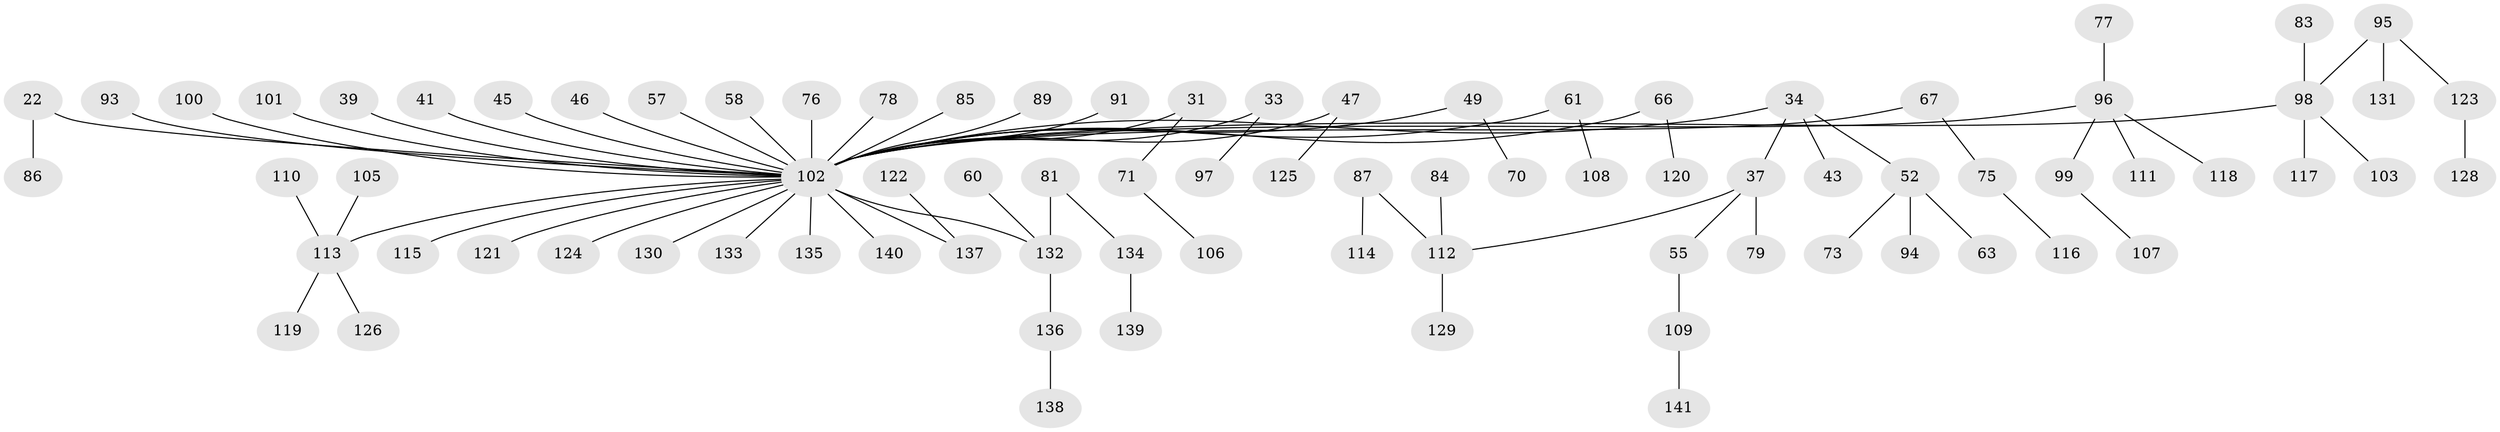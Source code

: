 // original degree distribution, {4: 0.09219858156028368, 5: 0.05673758865248227, 6: 0.0070921985815602835, 3: 0.09929078014184398, 1: 0.49645390070921985, 2: 0.24822695035460993}
// Generated by graph-tools (version 1.1) at 2025/56/03/04/25 21:56:50]
// undirected, 84 vertices, 83 edges
graph export_dot {
graph [start="1"]
  node [color=gray90,style=filled];
  22;
  31;
  33;
  34;
  37;
  39;
  41;
  43;
  45;
  46;
  47;
  49;
  52 [super="+44"];
  55;
  57;
  58;
  60;
  61;
  63;
  66;
  67;
  70;
  71;
  73;
  75;
  76;
  77;
  78;
  79;
  81 [super="+69"];
  83;
  84;
  85;
  86;
  87;
  89;
  91;
  93;
  94;
  95;
  96 [super="+65+68"];
  97;
  98 [super="+50+74"];
  99;
  100;
  101;
  102 [super="+8+6+90"];
  103;
  105;
  106;
  107;
  108;
  109;
  110;
  111;
  112 [super="+51+64"];
  113 [super="+88+92"];
  114;
  115;
  116;
  117;
  118;
  119;
  120;
  121;
  122;
  123;
  124;
  125;
  126;
  128;
  129;
  130;
  131;
  132 [super="+40+56+53+59"];
  133;
  134;
  135;
  136 [super="+104+127"];
  137 [super="+13+54"];
  138;
  139;
  140;
  141;
  22 -- 86;
  22 -- 102;
  31 -- 71;
  31 -- 102;
  33 -- 97;
  33 -- 102;
  34 -- 37;
  34 -- 43;
  34 -- 52;
  34 -- 102;
  37 -- 55;
  37 -- 79;
  37 -- 112;
  39 -- 102;
  41 -- 102;
  45 -- 102;
  46 -- 102;
  47 -- 125;
  47 -- 102;
  49 -- 70;
  49 -- 102;
  52 -- 73;
  52 -- 94;
  52 -- 63;
  55 -- 109;
  57 -- 102;
  58 -- 102;
  60 -- 132;
  61 -- 108;
  61 -- 102;
  66 -- 120;
  66 -- 102;
  67 -- 75;
  67 -- 102;
  71 -- 106;
  75 -- 116;
  76 -- 102;
  77 -- 96;
  78 -- 102;
  81 -- 132;
  81 -- 134;
  83 -- 98;
  84 -- 112;
  85 -- 102;
  87 -- 114;
  87 -- 112;
  89 -- 102;
  91 -- 102;
  93 -- 102;
  95 -- 123;
  95 -- 131;
  95 -- 98;
  96 -- 99;
  96 -- 118;
  96 -- 111;
  96 -- 102;
  98 -- 117;
  98 -- 103;
  98 -- 102;
  99 -- 107;
  100 -- 102;
  101 -- 102;
  102 -- 121;
  102 -- 124;
  102 -- 132;
  102 -- 137;
  102 -- 130;
  102 -- 133;
  102 -- 135;
  102 -- 140;
  102 -- 113;
  102 -- 115;
  105 -- 113;
  109 -- 141;
  110 -- 113;
  112 -- 129;
  113 -- 126;
  113 -- 119;
  122 -- 137;
  123 -- 128;
  132 -- 136;
  134 -- 139;
  136 -- 138;
}
